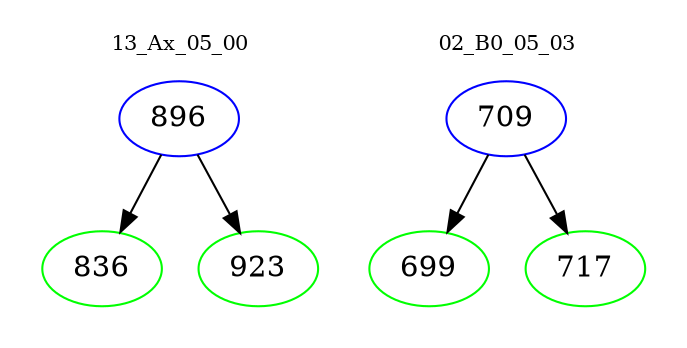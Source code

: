 digraph{
subgraph cluster_0 {
color = white
label = "13_Ax_05_00";
fontsize=10;
T0_896 [label="896", color="blue"]
T0_896 -> T0_836 [color="black"]
T0_836 [label="836", color="green"]
T0_896 -> T0_923 [color="black"]
T0_923 [label="923", color="green"]
}
subgraph cluster_1 {
color = white
label = "02_B0_05_03";
fontsize=10;
T1_709 [label="709", color="blue"]
T1_709 -> T1_699 [color="black"]
T1_699 [label="699", color="green"]
T1_709 -> T1_717 [color="black"]
T1_717 [label="717", color="green"]
}
}
